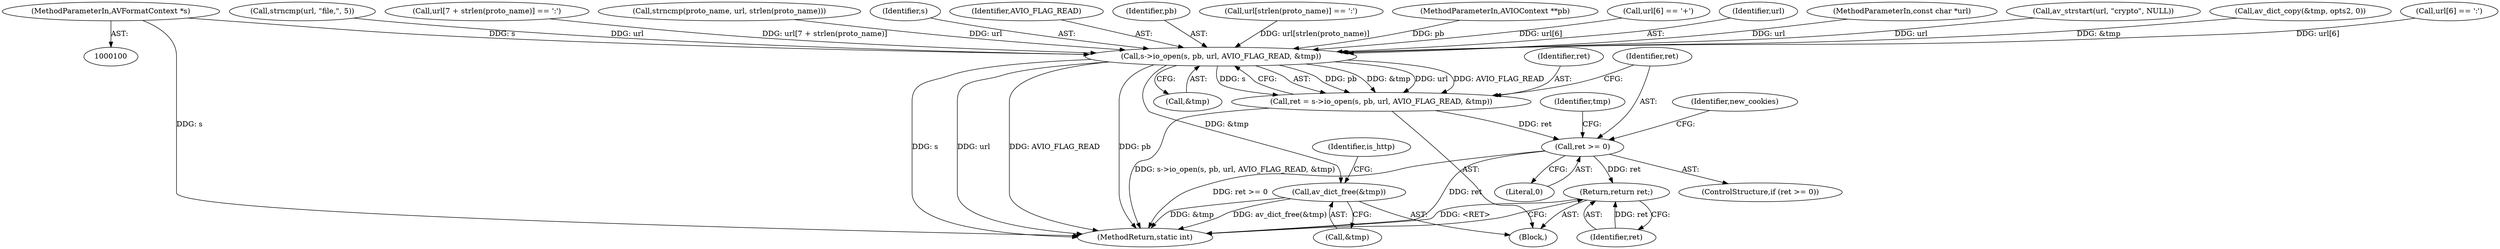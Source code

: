 digraph "0_FFmpeg_189ff4219644532bdfa7bab28dfedaee4d6d4021@pointer" {
"1000101" [label="(MethodParameterIn,AVFormatContext *s)"];
"1000236" [label="(Call,s->io_open(s, pb, url, AVIO_FLAG_READ, &tmp))"];
"1000234" [label="(Call,ret = s->io_open(s, pb, url, AVIO_FLAG_READ, &tmp))"];
"1000244" [label="(Call,ret >= 0)"];
"1000300" [label="(Return,return ret;)"];
"1000288" [label="(Call,av_dict_free(&tmp))"];
"1000101" [label="(MethodParameterIn,AVFormatContext *s)"];
"1000289" [label="(Call,&tmp)"];
"1000235" [label="(Identifier,ret)"];
"1000234" [label="(Call,ret = s->io_open(s, pb, url, AVIO_FLAG_READ, &tmp))"];
"1000146" [label="(Call,url[6] == ':')"];
"1000228" [label="(Call,strncmp(url, \"file,\", 5))"];
"1000213" [label="(Call,url[7 + strlen(proto_name)] == ':')"];
"1000186" [label="(Call,strncmp(proto_name, url, strlen(proto_name)))"];
"1000243" [label="(ControlStructure,if (ret >= 0))"];
"1000237" [label="(Identifier,s)"];
"1000290" [label="(Identifier,tmp)"];
"1000240" [label="(Identifier,AVIO_FLAG_READ)"];
"1000238" [label="(Identifier,pb)"];
"1000246" [label="(Literal,0)"];
"1000302" [label="(MethodReturn,static int)"];
"1000245" [label="(Identifier,ret)"];
"1000241" [label="(Call,&tmp)"];
"1000236" [label="(Call,s->io_open(s, pb, url, AVIO_FLAG_READ, &tmp))"];
"1000191" [label="(Call,url[strlen(proto_name)] == ':')"];
"1000102" [label="(MethodParameterIn,AVIOContext **pb)"];
"1000250" [label="(Identifier,new_cookies)"];
"1000141" [label="(Call,url[6] == '+')"];
"1000300" [label="(Return,return ret;)"];
"1000292" [label="(Identifier,is_http)"];
"1000239" [label="(Identifier,url)"];
"1000107" [label="(Block,)"];
"1000244" [label="(Call,ret >= 0)"];
"1000301" [label="(Identifier,ret)"];
"1000103" [label="(MethodParameterIn,const char *url)"];
"1000200" [label="(Call,av_strstart(url, \"crypto\", NULL))"];
"1000288" [label="(Call,av_dict_free(&tmp))"];
"1000128" [label="(Call,av_dict_copy(&tmp, opts2, 0))"];
"1000101" -> "1000100"  [label="AST: "];
"1000101" -> "1000302"  [label="DDG: s"];
"1000101" -> "1000236"  [label="DDG: s"];
"1000236" -> "1000234"  [label="AST: "];
"1000236" -> "1000241"  [label="CFG: "];
"1000237" -> "1000236"  [label="AST: "];
"1000238" -> "1000236"  [label="AST: "];
"1000239" -> "1000236"  [label="AST: "];
"1000240" -> "1000236"  [label="AST: "];
"1000241" -> "1000236"  [label="AST: "];
"1000234" -> "1000236"  [label="CFG: "];
"1000236" -> "1000302"  [label="DDG: s"];
"1000236" -> "1000302"  [label="DDG: url"];
"1000236" -> "1000302"  [label="DDG: AVIO_FLAG_READ"];
"1000236" -> "1000302"  [label="DDG: pb"];
"1000236" -> "1000234"  [label="DDG: pb"];
"1000236" -> "1000234"  [label="DDG: &tmp"];
"1000236" -> "1000234"  [label="DDG: url"];
"1000236" -> "1000234"  [label="DDG: AVIO_FLAG_READ"];
"1000236" -> "1000234"  [label="DDG: s"];
"1000102" -> "1000236"  [label="DDG: pb"];
"1000186" -> "1000236"  [label="DDG: url"];
"1000141" -> "1000236"  [label="DDG: url[6]"];
"1000200" -> "1000236"  [label="DDG: url"];
"1000213" -> "1000236"  [label="DDG: url[7 + strlen(proto_name)]"];
"1000228" -> "1000236"  [label="DDG: url"];
"1000146" -> "1000236"  [label="DDG: url[6]"];
"1000191" -> "1000236"  [label="DDG: url[strlen(proto_name)]"];
"1000103" -> "1000236"  [label="DDG: url"];
"1000128" -> "1000236"  [label="DDG: &tmp"];
"1000236" -> "1000288"  [label="DDG: &tmp"];
"1000234" -> "1000107"  [label="AST: "];
"1000235" -> "1000234"  [label="AST: "];
"1000245" -> "1000234"  [label="CFG: "];
"1000234" -> "1000302"  [label="DDG: s->io_open(s, pb, url, AVIO_FLAG_READ, &tmp)"];
"1000234" -> "1000244"  [label="DDG: ret"];
"1000244" -> "1000243"  [label="AST: "];
"1000244" -> "1000246"  [label="CFG: "];
"1000245" -> "1000244"  [label="AST: "];
"1000246" -> "1000244"  [label="AST: "];
"1000250" -> "1000244"  [label="CFG: "];
"1000290" -> "1000244"  [label="CFG: "];
"1000244" -> "1000302"  [label="DDG: ret >= 0"];
"1000244" -> "1000302"  [label="DDG: ret"];
"1000244" -> "1000300"  [label="DDG: ret"];
"1000300" -> "1000107"  [label="AST: "];
"1000300" -> "1000301"  [label="CFG: "];
"1000301" -> "1000300"  [label="AST: "];
"1000302" -> "1000300"  [label="CFG: "];
"1000300" -> "1000302"  [label="DDG: <RET>"];
"1000301" -> "1000300"  [label="DDG: ret"];
"1000288" -> "1000107"  [label="AST: "];
"1000288" -> "1000289"  [label="CFG: "];
"1000289" -> "1000288"  [label="AST: "];
"1000292" -> "1000288"  [label="CFG: "];
"1000288" -> "1000302"  [label="DDG: &tmp"];
"1000288" -> "1000302"  [label="DDG: av_dict_free(&tmp)"];
}
